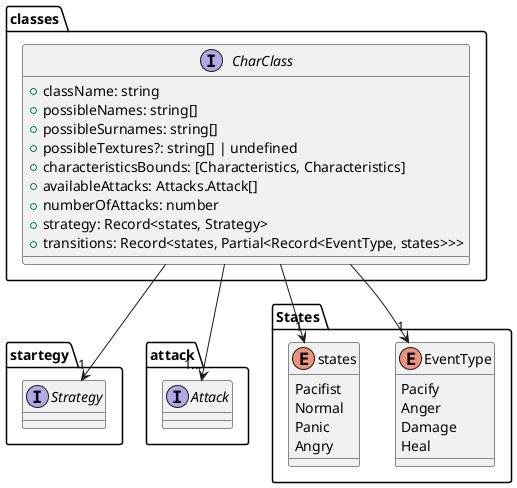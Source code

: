 @startuml

package "startegy" {
    interface Strategy
}
package "attack" {
    interface Attack
}
package "States" {
    enum EventType {
        Pacify
        Anger
        Damage
        Heal
    }
    enum states {
        Pacifist
        Normal
        Panic
        Angry
    }
}
package "classes" {
    interface CharClass {
        +className: string
        +possibleNames: string[]
        +possibleSurnames: string[]
        +possibleTextures?: string[] | undefined
        +characteristicsBounds: [Characteristics, Characteristics]
        +availableAttacks: Attacks.Attack[]
        +numberOfAttacks: number
        +strategy: Record<states, Strategy>
        +transitions: Record<states, Partial<Record<EventType, states>>>
    }
}

CharClass --> "1" Strategy
CharClass --> "1" EventType
CharClass --> "1" states
CharClass --> "1..." Attack

@enduml